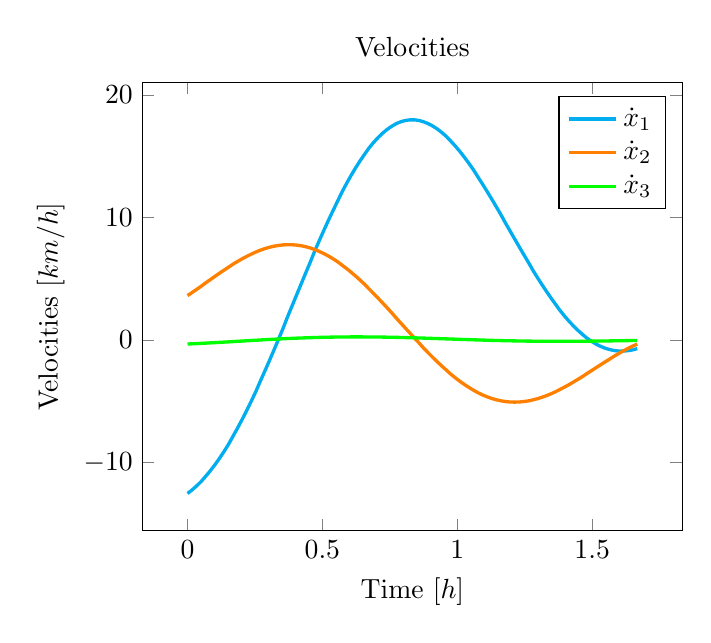 \begin{tikzpicture}[]
\begin{axis}[legend pos = {north east}, ylabel = {Velocities $[km/h]$}, title = {Velocities}, xlabel = {Time $[h]$}]\addplot+ [no marks, cyan, very thick]coordinates {
(0.0, -12.519)
(0.017, -12.23)
(0.034, -11.901)
(0.051, -11.534)
(0.067, -11.128)
(0.084, -10.682)
(0.101, -10.196)
(0.118, -9.672)
(0.135, -9.109)
(0.152, -8.51)
(0.168, -7.874)
(0.185, -7.204)
(0.202, -6.501)
(0.219, -5.767)
(0.236, -5.004)
(0.253, -4.214)
(0.269, -3.399)
(0.286, -2.563)
(0.303, -1.708)
(0.32, -0.836)
(0.337, 0.049)
(0.354, 0.944)
(0.37, 1.847)
(0.387, 2.753)
(0.404, 3.66)
(0.421, 4.564)
(0.438, 5.463)
(0.455, 6.352)
(0.471, 7.229)
(0.488, 8.09)
(0.505, 8.932)
(0.522, 9.752)
(0.539, 10.547)
(0.556, 11.314)
(0.572, 12.049)
(0.589, 12.752)
(0.606, 13.418)
(0.623, 14.046)
(0.64, 14.633)
(0.657, 15.177)
(0.673, 15.677)
(0.69, 16.13)
(0.707, 16.536)
(0.724, 16.893)
(0.741, 17.2)
(0.758, 17.456)
(0.774, 17.66)
(0.791, 17.813)
(0.808, 17.915)
(0.825, 17.965)
(0.842, 17.963)
(0.859, 17.911)
(0.875, 17.809)
(0.892, 17.659)
(0.909, 17.461)
(0.926, 17.217)
(0.943, 16.929)
(0.96, 16.598)
(0.976, 16.227)
(0.993, 15.818)
(1.01, 15.373)
(1.027, 14.895)
(1.044, 14.387)
(1.061, 13.851)
(1.077, 13.289)
(1.094, 12.706)
(1.111, 12.104)
(1.128, 11.487)
(1.145, 10.856)
(1.162, 10.217)
(1.178, 9.571)
(1.195, 8.922)
(1.212, 8.273)
(1.229, 7.627)
(1.246, 6.988)
(1.263, 6.358)
(1.279, 5.74)
(1.296, 5.137)
(1.313, 4.551)
(1.33, 3.986)
(1.347, 3.443)
(1.364, 2.925)
(1.38, 2.433)
(1.397, 1.971)
(1.414, 1.539)
(1.431, 1.139)
(1.448, 0.773)
(1.465, 0.441)
(1.481, 0.145)
(1.498, -0.115)
(1.515, -0.338)
(1.532, -0.525)
(1.549, -0.673)
(1.566, -0.785)
(1.582, -0.86)
(1.599, -0.898)
(1.616, -0.901)
(1.633, -0.869)
(1.65, -0.804)
(1.667, -0.706)
};
\addlegendentry{$\dot{x}_1$}
\addplot+ [no marks, orange, very thick]coordinates {
(0.0, 3.626)
(0.017, 3.877)
(0.034, 4.134)
(0.051, 4.395)
(0.067, 4.658)
(0.084, 4.922)
(0.101, 5.185)
(0.118, 5.444)
(0.135, 5.697)
(0.152, 5.943)
(0.168, 6.181)
(0.185, 6.407)
(0.202, 6.621)
(0.219, 6.821)
(0.236, 7.006)
(0.253, 7.174)
(0.269, 7.324)
(0.286, 7.454)
(0.303, 7.564)
(0.32, 7.652)
(0.337, 7.718)
(0.354, 7.761)
(0.37, 7.781)
(0.387, 7.776)
(0.404, 7.747)
(0.421, 7.693)
(0.438, 7.615)
(0.455, 7.511)
(0.471, 7.384)
(0.488, 7.232)
(0.505, 7.056)
(0.522, 6.857)
(0.539, 6.635)
(0.556, 6.392)
(0.572, 6.127)
(0.589, 5.843)
(0.606, 5.54)
(0.623, 5.22)
(0.64, 4.883)
(0.657, 4.532)
(0.673, 4.167)
(0.69, 3.791)
(0.707, 3.404)
(0.724, 3.008)
(0.741, 2.606)
(0.758, 2.198)
(0.774, 1.787)
(0.791, 1.375)
(0.808, 0.962)
(0.825, 0.551)
(0.842, 0.144)
(0.859, -0.258)
(0.875, -0.653)
(0.892, -1.039)
(0.909, -1.415)
(0.926, -1.779)
(0.943, -2.13)
(0.96, -2.466)
(0.976, -2.786)
(0.993, -3.089)
(1.01, -3.373)
(1.027, -3.637)
(1.044, -3.881)
(1.061, -4.104)
(1.077, -4.305)
(1.094, -4.483)
(1.111, -4.637)
(1.128, -4.769)
(1.145, -4.876)
(1.162, -4.96)
(1.178, -5.019)
(1.195, -5.055)
(1.212, -5.067)
(1.229, -5.057)
(1.246, -5.023)
(1.263, -4.968)
(1.279, -4.891)
(1.296, -4.794)
(1.313, -4.678)
(1.33, -4.543)
(1.347, -4.391)
(1.364, -4.224)
(1.38, -4.041)
(1.397, -3.846)
(1.414, -3.639)
(1.431, -3.422)
(1.448, -3.197)
(1.465, -2.966)
(1.481, -2.729)
(1.498, -2.49)
(1.515, -2.249)
(1.532, -2.009)
(1.549, -1.771)
(1.566, -1.538)
(1.582, -1.311)
(1.599, -1.091)
(1.616, -0.881)
(1.633, -0.683)
(1.65, -0.498)
(1.667, -0.33)
};
\addlegendentry{$\dot{x}_2$}
\addplot+ [no marks, green, very thick]coordinates {
(0.0, -0.325)
(0.017, -0.308)
(0.034, -0.291)
(0.051, -0.272)
(0.067, -0.253)
(0.084, -0.233)
(0.101, -0.213)
(0.118, -0.192)
(0.135, -0.171)
(0.152, -0.149)
(0.168, -0.127)
(0.185, -0.105)
(0.202, -0.083)
(0.219, -0.061)
(0.236, -0.039)
(0.253, -0.017)
(0.269, 0.004)
(0.286, 0.025)
(0.303, 0.045)
(0.32, 0.065)
(0.337, 0.084)
(0.354, 0.102)
(0.37, 0.119)
(0.387, 0.136)
(0.404, 0.152)
(0.421, 0.166)
(0.438, 0.18)
(0.455, 0.193)
(0.471, 0.204)
(0.488, 0.215)
(0.505, 0.224)
(0.522, 0.232)
(0.539, 0.239)
(0.556, 0.245)
(0.572, 0.249)
(0.589, 0.252)
(0.606, 0.255)
(0.623, 0.256)
(0.64, 0.255)
(0.657, 0.254)
(0.673, 0.252)
(0.69, 0.248)
(0.707, 0.244)
(0.724, 0.239)
(0.741, 0.232)
(0.758, 0.225)
(0.774, 0.217)
(0.791, 0.209)
(0.808, 0.199)
(0.825, 0.189)
(0.842, 0.178)
(0.859, 0.167)
(0.875, 0.156)
(0.892, 0.144)
(0.909, 0.131)
(0.926, 0.119)
(0.943, 0.106)
(0.96, 0.093)
(0.976, 0.08)
(0.993, 0.068)
(1.01, 0.055)
(1.027, 0.042)
(1.044, 0.03)
(1.061, 0.018)
(1.077, 0.006)
(1.094, -0.005)
(1.111, -0.016)
(1.128, -0.027)
(1.145, -0.036)
(1.162, -0.046)
(1.178, -0.055)
(1.195, -0.063)
(1.212, -0.07)
(1.229, -0.077)
(1.246, -0.083)
(1.263, -0.089)
(1.279, -0.093)
(1.296, -0.097)
(1.313, -0.1)
(1.33, -0.103)
(1.347, -0.104)
(1.364, -0.105)
(1.38, -0.106)
(1.397, -0.105)
(1.414, -0.104)
(1.431, -0.103)
(1.448, -0.1)
(1.465, -0.098)
(1.481, -0.094)
(1.498, -0.09)
(1.515, -0.086)
(1.532, -0.081)
(1.549, -0.076)
(1.566, -0.071)
(1.582, -0.065)
(1.599, -0.059)
(1.616, -0.053)
(1.633, -0.047)
(1.65, -0.04)
(1.667, -0.034)
};
\addlegendentry{$\dot{x}_3$}
\end{axis}

\end{tikzpicture}
